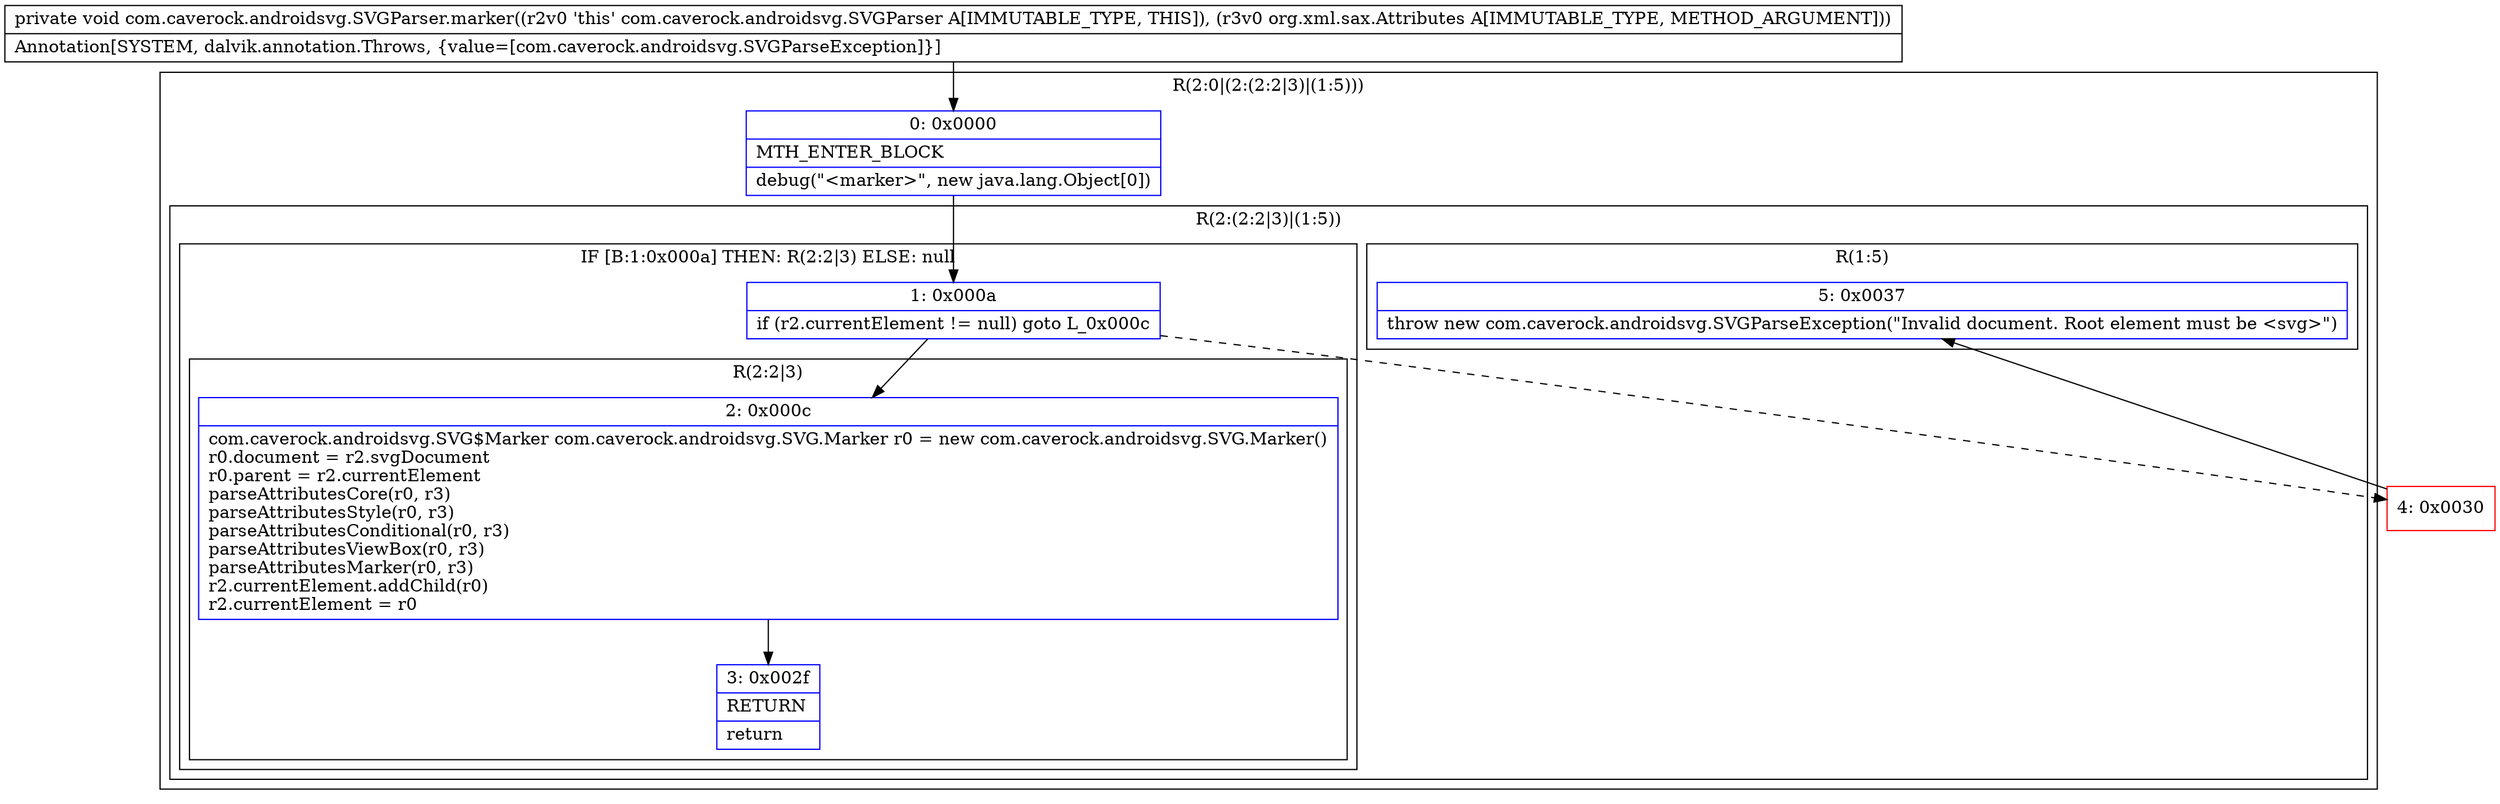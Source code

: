 digraph "CFG forcom.caverock.androidsvg.SVGParser.marker(Lorg\/xml\/sax\/Attributes;)V" {
subgraph cluster_Region_1765497037 {
label = "R(2:0|(2:(2:2|3)|(1:5)))";
node [shape=record,color=blue];
Node_0 [shape=record,label="{0\:\ 0x0000|MTH_ENTER_BLOCK\l|debug(\"\<marker\>\", new java.lang.Object[0])\l}"];
subgraph cluster_Region_2090740604 {
label = "R(2:(2:2|3)|(1:5))";
node [shape=record,color=blue];
subgraph cluster_IfRegion_1214172177 {
label = "IF [B:1:0x000a] THEN: R(2:2|3) ELSE: null";
node [shape=record,color=blue];
Node_1 [shape=record,label="{1\:\ 0x000a|if (r2.currentElement != null) goto L_0x000c\l}"];
subgraph cluster_Region_386508505 {
label = "R(2:2|3)";
node [shape=record,color=blue];
Node_2 [shape=record,label="{2\:\ 0x000c|com.caverock.androidsvg.SVG$Marker com.caverock.androidsvg.SVG.Marker r0 = new com.caverock.androidsvg.SVG.Marker()\lr0.document = r2.svgDocument\lr0.parent = r2.currentElement\lparseAttributesCore(r0, r3)\lparseAttributesStyle(r0, r3)\lparseAttributesConditional(r0, r3)\lparseAttributesViewBox(r0, r3)\lparseAttributesMarker(r0, r3)\lr2.currentElement.addChild(r0)\lr2.currentElement = r0\l}"];
Node_3 [shape=record,label="{3\:\ 0x002f|RETURN\l|return\l}"];
}
}
subgraph cluster_Region_1847263415 {
label = "R(1:5)";
node [shape=record,color=blue];
Node_5 [shape=record,label="{5\:\ 0x0037|throw new com.caverock.androidsvg.SVGParseException(\"Invalid document. Root element must be \<svg\>\")\l}"];
}
}
}
Node_4 [shape=record,color=red,label="{4\:\ 0x0030}"];
MethodNode[shape=record,label="{private void com.caverock.androidsvg.SVGParser.marker((r2v0 'this' com.caverock.androidsvg.SVGParser A[IMMUTABLE_TYPE, THIS]), (r3v0 org.xml.sax.Attributes A[IMMUTABLE_TYPE, METHOD_ARGUMENT]))  | Annotation[SYSTEM, dalvik.annotation.Throws, \{value=[com.caverock.androidsvg.SVGParseException]\}]\l}"];
MethodNode -> Node_0;
Node_0 -> Node_1;
Node_1 -> Node_2;
Node_1 -> Node_4[style=dashed];
Node_2 -> Node_3;
Node_4 -> Node_5;
}

